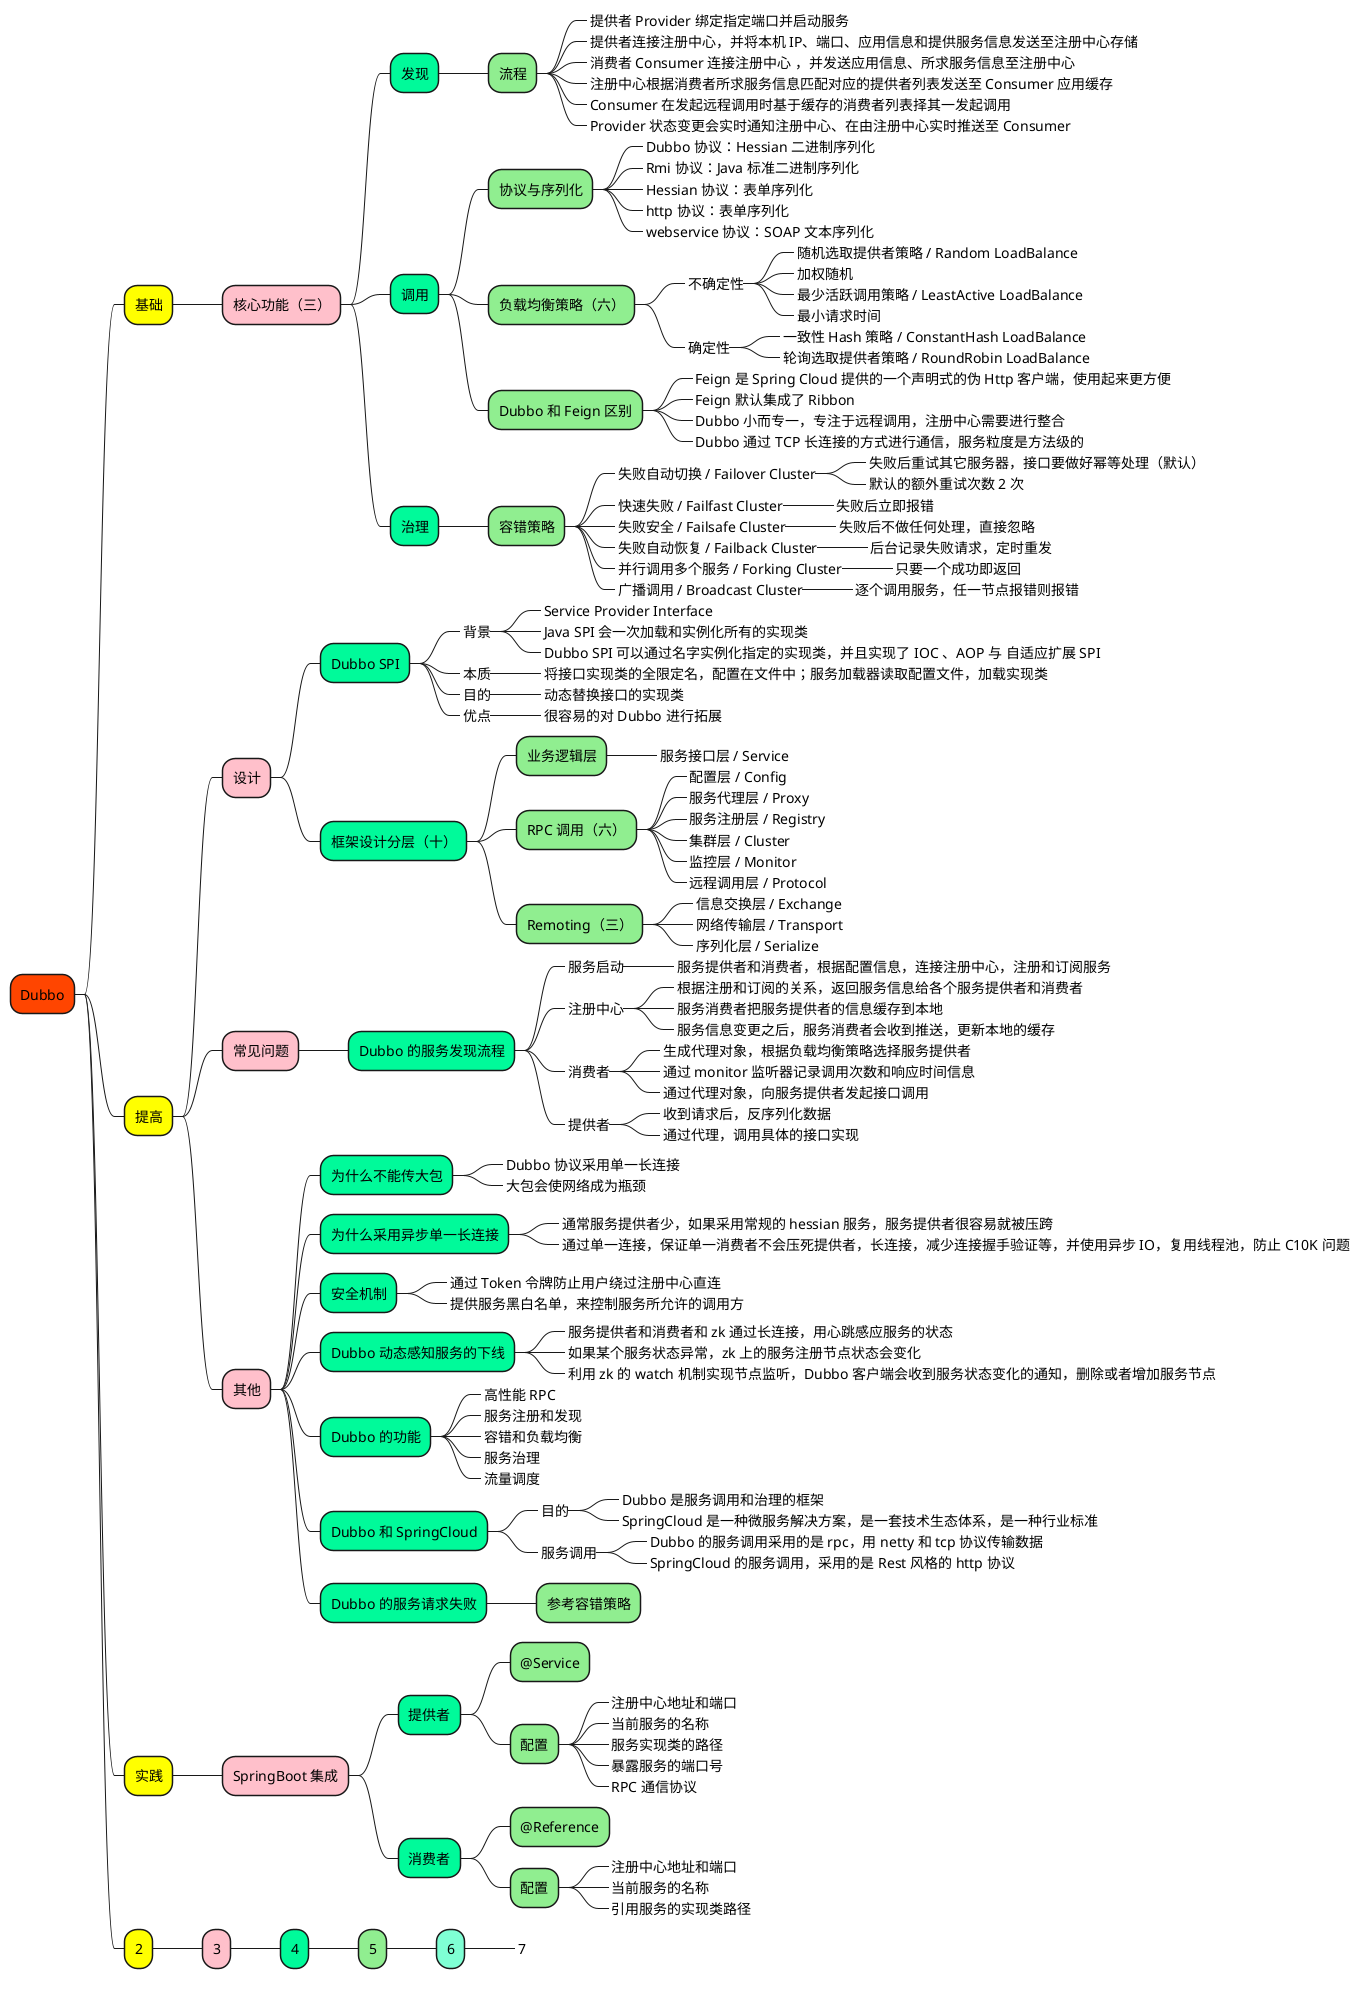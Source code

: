 @startmindmap

+[#OrangeRed] Dubbo

++[#yellow] 基础

+++[#Pink] 核心功能（三）

++++[#MediumSpringGreen] 发现

+++++[#LightGreen] 流程
++++++[#Aquamarine]_ 提供者 Provider 绑定指定端口并启动服务
++++++[#Aquamarine]_ 提供者连接注册中心，并将本机 IP、端口、应用信息和提供服务信息发送至注册中心存储
++++++[#Aquamarine]_ 消费者 Consumer 连接注册中心 ，并发送应用信息、所求服务信息至注册中心
++++++[#Aquamarine]_ 注册中心根据消费者所求服务信息匹配对应的提供者列表发送至 Consumer 应用缓存
++++++[#Aquamarine]_ Consumer 在发起远程调用时基于缓存的消费者列表择其一发起调用
++++++[#Aquamarine]_ Provider 状态变更会实时通知注册中心、在由注册中心实时推送至 Consumer

++++[#MediumSpringGreen] 调用

+++++[#LightGreen] 协议与序列化
++++++[#Aquamarine]_ Dubbo 协议：Hessian 二进制序列化
++++++[#Aquamarine]_ Rmi 协议：Java 标准二进制序列化
++++++[#Aquamarine]_ Hessian 协议：表单序列化
++++++[#Aquamarine]_ http 协议：表单序列化
++++++[#Aquamarine]_ webservice 协议：SOAP 文本序列化

+++++[#LightGreen] 负载均衡策略（六）
++++++[#Aquamarine]_ 不确定性
+++++++[#Aquamarine]_ 随机选取提供者策略 / Random LoadBalance
+++++++[#Aquamarine]_ 加权随机
+++++++[#Aquamarine]_ 最少活跃调用策略 / LeastActive LoadBalance
+++++++[#Aquamarine]_ 最小请求时间
++++++[#Aquamarine]_ 确定性
+++++++[#Aquamarine]_ 一致性 Hash 策略 / ConstantHash LoadBalance
+++++++[#Aquamarine]_ 轮询选取提供者策略 / RoundRobin LoadBalance

+++++[#LightGreen] Dubbo 和 Feign 区别
++++++[#Aquamarine]_ Feign 是 Spring Cloud 提供的一个声明式的伪 Http 客户端，使用起来更方便
++++++[#Aquamarine]_ Feign 默认集成了 Ribbon
++++++[#Aquamarine]_ Dubbo 小而专一，专注于远程调用，注册中心需要进行整合
++++++[#Aquamarine]_ Dubbo 通过 TCP 长连接的方式进行通信，服务粒度是方法级的

++++[#MediumSpringGreen] 治理

+++++[#LightGreen] 容错策略
++++++[#Aquamarine]_ 失败自动切换 / Failover Cluster
+++++++[#Aquamarine]_ 失败后重试其它服务器，接口要做好幂等处理（默认）
+++++++[#Aquamarine]_ 默认的额外重试次数 2 次
++++++[#Aquamarine]_ 快速失败 / Failfast Cluster
+++++++[#Aquamarine]_ 失败后立即报错
++++++[#Aquamarine]_ 失败安全 / Failsafe Cluster
+++++++[#Aquamarine]_ 失败后不做任何处理，直接忽略
++++++[#Aquamarine]_ 失败自动恢复 / Failback Cluster
+++++++[#Aquamarine]_ 后台记录失败请求，定时重发
++++++[#Aquamarine]_ 并行调用多个服务 / Forking Cluster
+++++++[#Aquamarine]_ 只要一个成功即返回
++++++[#Aquamarine]_ 广播调用 / Broadcast Cluster
+++++++[#Aquamarine]_ 逐个调用服务，任一节点报错则报错



++[#yellow] 提高

+++[#Pink] 设计

++++[#MediumSpringGreen] Dubbo SPI
+++++[#LightGreen]_ 背景
++++++[#Aquamarine]_ Service Provider Interface
++++++[#Aquamarine]_ Java SPI 会一次加载和实例化所有的实现类
++++++[#Aquamarine]_ Dubbo SPI 可以通过名字实例化指定的实现类，并且实现了 IOC 、AOP 与 自适应扩展 SPI
+++++[#LightGreen]_ 本质
++++++[#Aquamarine]_ 将接口实现类的全限定名，配置在文件中；服务加载器读取配置文件，加载实现类
+++++[#LightGreen]_ 目的
++++++[#Aquamarine]_ 动态替换接口的实现类
+++++[#LightGreen]_ 优点
++++++[#Aquamarine]_ 很容易的对 Dubbo 进行拓展

++++[#MediumSpringGreen] 框架设计分层（十）
+++++[#LightGreen] 业务逻辑层
++++++[#Aquamarine]_ 服务接口层 / Service
+++++[#LightGreen] RPC 调用（六）
++++++[#Aquamarine]_ 配置层 / Config
++++++[#Aquamarine]_ 服务代理层 / Proxy
++++++[#Aquamarine]_ 服务注册层 / Registry
++++++[#Aquamarine]_ 集群层 / Cluster
++++++[#Aquamarine]_ 监控层 / Monitor
++++++[#Aquamarine]_ 远程调用层 / Protocol
+++++[#LightGreen] Remoting（三）
++++++[#Aquamarine]_ 信息交换层 / Exchange
++++++[#Aquamarine]_ 网络传输层 / Transport
++++++[#Aquamarine]_ 序列化层 / Serialize


+++[#Pink] 常见问题

++++[#MediumSpringGreen] Dubbo 的服务发现流程
+++++[#LightGreen]_ 服务启动
++++++[#Aquamarine]_ 服务提供者和消费者，根据配置信息，连接注册中心，注册和订阅服务
+++++[#LightGreen]_ 注册中心
++++++[#Aquamarine]_ 根据注册和订阅的关系，返回服务信息给各个服务提供者和消费者
++++++[#Aquamarine]_ 服务消费者把服务提供者的信息缓存到本地
++++++[#Aquamarine]_ 服务信息变更之后，服务消费者会收到推送，更新本地的缓存
+++++[#LightGreen]_ 消费者
++++++[#Aquamarine]_ 生成代理对象，根据负载均衡策略选择服务提供者
++++++[#Aquamarine]_ 通过 monitor 监听器记录调用次数和响应时间信息
++++++[#Aquamarine]_ 通过代理对象，向服务提供者发起接口调用
+++++[#LightGreen]_ 提供者
++++++[#Aquamarine]_ 收到请求后，反序列化数据
++++++[#Aquamarine]_ 通过代理，调用具体的接口实现


+++[#Pink] 其他

++++[#MediumSpringGreen] 为什么不能传大包
+++++[#LightGreen]_ Dubbo 协议采用单一长连接
+++++[#LightGreen]_ 大包会使网络成为瓶颈
++++[#MediumSpringGreen] 为什么采用异步单一长连接
+++++[#LightGreen]_ 通常服务提供者少，如果采用常规的 hessian 服务，服务提供者很容易就被压跨
+++++[#LightGreen]_ 通过单一连接，保证单一消费者不会压死提供者，长连接，减少连接握手验证等，并使用异步 IO，复用线程池，防止 C10K 问题

++++[#MediumSpringGreen] 安全机制
+++++[#LightGreen]_ 通过 Token 令牌防止用户绕过注册中心直连
+++++[#LightGreen]_ 提供服务黑白名单，来控制服务所允许的调用方

++++[#MediumSpringGreen] Dubbo 动态感知服务的下线
+++++[#LightGreen]_ 服务提供者和消费者和 zk 通过长连接，用心跳感应服务的状态
+++++[#LightGreen]_ 如果某个服务状态异常，zk 上的服务注册节点状态会变化
+++++[#LightGreen]_ 利用 zk 的 watch 机制实现节点监听，Dubbo 客户端会收到服务状态变化的通知，删除或者增加服务节点

++++[#MediumSpringGreen] Dubbo 的功能
+++++[#LightGreen]_ 高性能 RPC
+++++[#LightGreen]_ 服务注册和发现
+++++[#LightGreen]_ 容错和负载均衡
+++++[#LightGreen]_ 服务治理
+++++[#LightGreen]_ 流量调度

++++[#MediumSpringGreen] Dubbo 和 SpringCloud
+++++[#LightGreen]_ 目的
++++++[#Aquamarine]_ Dubbo 是服务调用和治理的框架
++++++[#Aquamarine]_ SpringCloud 是一种微服务解决方案，是一套技术生态体系，是一种行业标准
+++++[#LightGreen]_ 服务调用
++++++[#Aquamarine]_ Dubbo 的服务调用采用的是 rpc，用 netty 和 tcp 协议传输数据
++++++[#Aquamarine]_ SpringCloud 的服务调用，采用的是 Rest 风格的 http 协议

++++[#MediumSpringGreen] Dubbo 的服务请求失败
+++++[#LightGreen] 参考容错策略


++[#yellow] 实践

+++[#Pink] SpringBoot 集成

++++[#MediumSpringGreen] 提供者
+++++[#LightGreen] @Service
+++++[#LightGreen] 配置
++++++[#Aquamarine]_ 注册中心地址和端口
++++++[#Aquamarine]_ 当前服务的名称
++++++[#Aquamarine]_ 服务实现类的路径
++++++[#Aquamarine]_ 暴露服务的端口号
++++++[#Aquamarine]_ RPC 通信协议

++++[#MediumSpringGreen] 消费者
+++++[#LightGreen] @Reference
+++++[#LightGreen] 配置
++++++[#Aquamarine]_ 注册中心地址和端口
++++++[#Aquamarine]_ 当前服务的名称
++++++[#Aquamarine]_ 引用服务的实现类路径




++[#yellow] 2

+++[#Pink] 3

++++[#MediumSpringGreen] 4
+++++[#LightGreen] 5
++++++[#Aquamarine] 6
+++++++[#Aquamarine]_ 7


@endmindmap